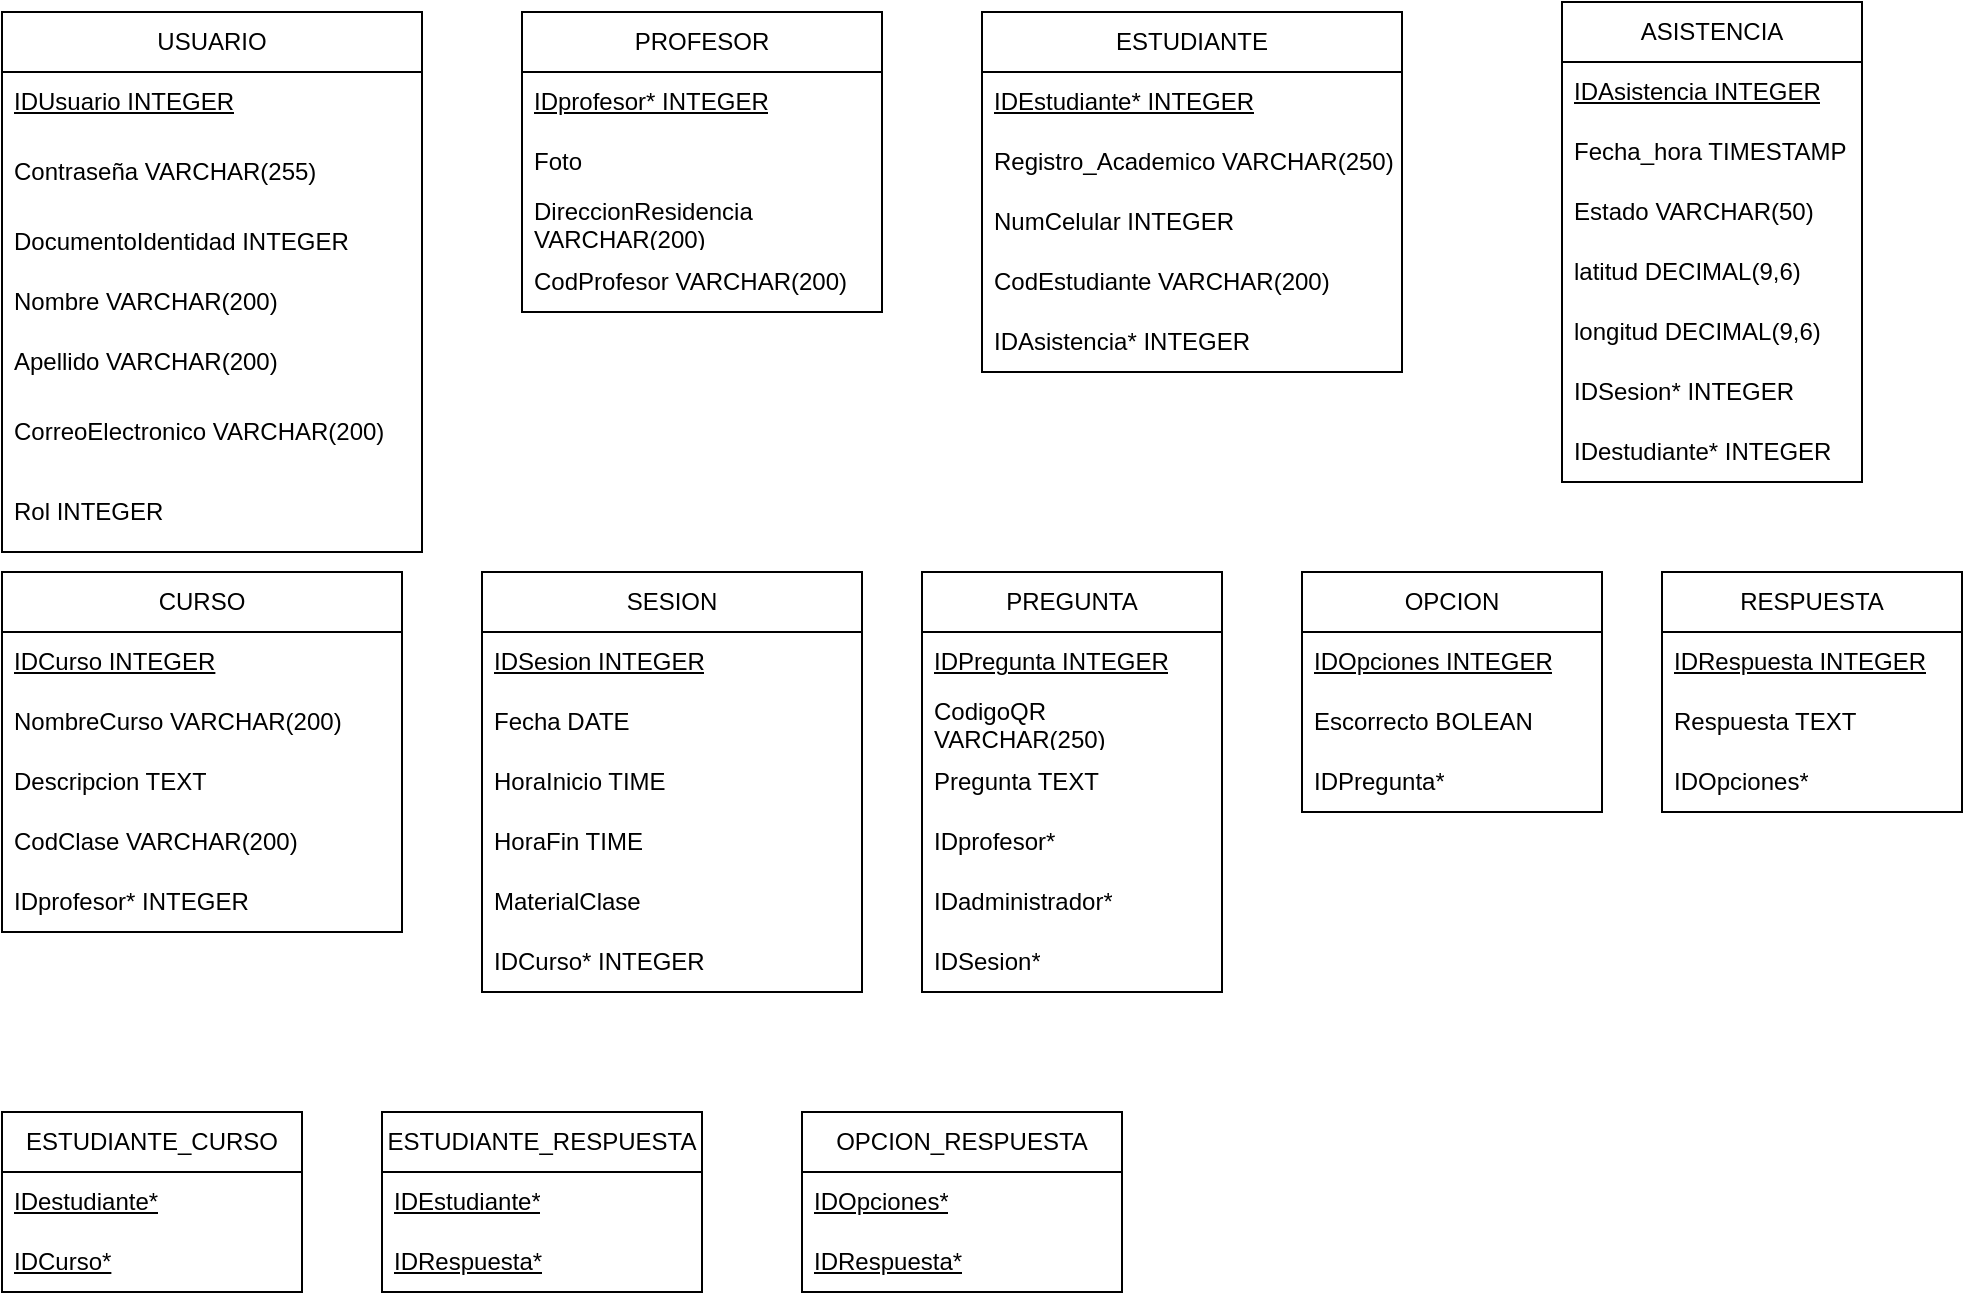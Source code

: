 <mxfile version="24.8.6">
  <diagram name="Página-1" id="GLOInuMciW0yPLB-ZYxE">
    <mxGraphModel dx="1434" dy="780" grid="1" gridSize="10" guides="1" tooltips="1" connect="1" arrows="1" fold="1" page="1" pageScale="1" pageWidth="1100" pageHeight="850" math="0" shadow="0">
      <root>
        <mxCell id="0" />
        <mxCell id="1" parent="0" />
        <mxCell id="ET4mKvIEI5imarmwZvSH-2" value="USUARIO" style="swimlane;fontStyle=0;childLayout=stackLayout;horizontal=1;startSize=30;horizontalStack=0;resizeParent=1;resizeParentMax=0;resizeLast=0;collapsible=1;marginBottom=0;whiteSpace=wrap;html=1;" parent="1" vertex="1">
          <mxGeometry x="70" y="55" width="210" height="270" as="geometry" />
        </mxCell>
        <mxCell id="ET4mKvIEI5imarmwZvSH-3" value="&lt;u&gt;IDUsuario INTEGER&lt;/u&gt;" style="text;strokeColor=none;fillColor=none;align=left;verticalAlign=middle;spacingLeft=4;spacingRight=4;overflow=hidden;points=[[0,0.5],[1,0.5]];portConstraint=eastwest;rotatable=0;whiteSpace=wrap;html=1;" parent="ET4mKvIEI5imarmwZvSH-2" vertex="1">
          <mxGeometry y="30" width="210" height="30" as="geometry" />
        </mxCell>
        <mxCell id="ET4mKvIEI5imarmwZvSH-4" value="Contraseña VARCHAR(255)" style="text;strokeColor=none;fillColor=none;align=left;verticalAlign=middle;spacingLeft=4;spacingRight=4;overflow=hidden;points=[[0,0.5],[1,0.5]];portConstraint=eastwest;rotatable=0;whiteSpace=wrap;html=1;" parent="ET4mKvIEI5imarmwZvSH-2" vertex="1">
          <mxGeometry y="60" width="210" height="40" as="geometry" />
        </mxCell>
        <mxCell id="ET4mKvIEI5imarmwZvSH-5" value="DocumentoIdentidad INTEGER" style="text;strokeColor=none;fillColor=none;align=left;verticalAlign=middle;spacingLeft=4;spacingRight=4;overflow=hidden;points=[[0,0.5],[1,0.5]];portConstraint=eastwest;rotatable=0;whiteSpace=wrap;html=1;" parent="ET4mKvIEI5imarmwZvSH-2" vertex="1">
          <mxGeometry y="100" width="210" height="30" as="geometry" />
        </mxCell>
        <mxCell id="ET4mKvIEI5imarmwZvSH-6" value="Nombre VARCHAR(200)" style="text;strokeColor=none;fillColor=none;align=left;verticalAlign=middle;spacingLeft=4;spacingRight=4;overflow=hidden;points=[[0,0.5],[1,0.5]];portConstraint=eastwest;rotatable=0;whiteSpace=wrap;html=1;" parent="ET4mKvIEI5imarmwZvSH-2" vertex="1">
          <mxGeometry y="130" width="210" height="30" as="geometry" />
        </mxCell>
        <mxCell id="8jRzYNmPMwV3x82Uc9PO-8" value="Apellido VARCHAR(200)" style="text;strokeColor=none;fillColor=none;align=left;verticalAlign=middle;spacingLeft=4;spacingRight=4;overflow=hidden;points=[[0,0.5],[1,0.5]];portConstraint=eastwest;rotatable=0;whiteSpace=wrap;html=1;" parent="ET4mKvIEI5imarmwZvSH-2" vertex="1">
          <mxGeometry y="160" width="210" height="30" as="geometry" />
        </mxCell>
        <mxCell id="ET4mKvIEI5imarmwZvSH-7" value="CorreoElectronico VARCHAR(200)" style="text;strokeColor=none;fillColor=none;align=left;verticalAlign=middle;spacingLeft=4;spacingRight=4;overflow=hidden;points=[[0,0.5],[1,0.5]];portConstraint=eastwest;rotatable=0;whiteSpace=wrap;html=1;" parent="ET4mKvIEI5imarmwZvSH-2" vertex="1">
          <mxGeometry y="190" width="210" height="40" as="geometry" />
        </mxCell>
        <mxCell id="doxV-q-uLm9k6LGpHwTZ-12" value="Rol INTEGER" style="text;strokeColor=none;fillColor=none;align=left;verticalAlign=middle;spacingLeft=4;spacingRight=4;overflow=hidden;points=[[0,0.5],[1,0.5]];portConstraint=eastwest;rotatable=0;whiteSpace=wrap;html=1;" vertex="1" parent="ET4mKvIEI5imarmwZvSH-2">
          <mxGeometry y="230" width="210" height="40" as="geometry" />
        </mxCell>
        <mxCell id="ET4mKvIEI5imarmwZvSH-18" value="PROFESOR" style="swimlane;fontStyle=0;childLayout=stackLayout;horizontal=1;startSize=30;horizontalStack=0;resizeParent=1;resizeParentMax=0;resizeLast=0;collapsible=1;marginBottom=0;whiteSpace=wrap;html=1;" parent="1" vertex="1">
          <mxGeometry x="330" y="55" width="180" height="150" as="geometry" />
        </mxCell>
        <mxCell id="ET4mKvIEI5imarmwZvSH-19" value="&lt;u&gt;IDprofesor* INTEGER&lt;/u&gt;" style="text;strokeColor=none;fillColor=none;align=left;verticalAlign=middle;spacingLeft=4;spacingRight=4;overflow=hidden;points=[[0,0.5],[1,0.5]];portConstraint=eastwest;rotatable=0;whiteSpace=wrap;html=1;" parent="ET4mKvIEI5imarmwZvSH-18" vertex="1">
          <mxGeometry y="30" width="180" height="30" as="geometry" />
        </mxCell>
        <mxCell id="ET4mKvIEI5imarmwZvSH-20" value="Foto&amp;nbsp;" style="text;strokeColor=none;fillColor=none;align=left;verticalAlign=middle;spacingLeft=4;spacingRight=4;overflow=hidden;points=[[0,0.5],[1,0.5]];portConstraint=eastwest;rotatable=0;whiteSpace=wrap;html=1;" parent="ET4mKvIEI5imarmwZvSH-18" vertex="1">
          <mxGeometry y="60" width="180" height="30" as="geometry" />
        </mxCell>
        <mxCell id="8jRzYNmPMwV3x82Uc9PO-9" value="DireccionResidencia VARCHAR(200)" style="text;strokeColor=none;fillColor=none;align=left;verticalAlign=middle;spacingLeft=4;spacingRight=4;overflow=hidden;points=[[0,0.5],[1,0.5]];portConstraint=eastwest;rotatable=0;whiteSpace=wrap;html=1;" parent="ET4mKvIEI5imarmwZvSH-18" vertex="1">
          <mxGeometry y="90" width="180" height="30" as="geometry" />
        </mxCell>
        <mxCell id="ET4mKvIEI5imarmwZvSH-37" value="CodProfesor VARCHAR(200)" style="text;strokeColor=none;fillColor=none;align=left;verticalAlign=middle;spacingLeft=4;spacingRight=4;overflow=hidden;points=[[0,0.5],[1,0.5]];portConstraint=eastwest;rotatable=0;whiteSpace=wrap;html=1;" parent="ET4mKvIEI5imarmwZvSH-18" vertex="1">
          <mxGeometry y="120" width="180" height="30" as="geometry" />
        </mxCell>
        <mxCell id="ET4mKvIEI5imarmwZvSH-24" value="ESTUDIANTE" style="swimlane;fontStyle=0;childLayout=stackLayout;horizontal=1;startSize=30;horizontalStack=0;resizeParent=1;resizeParentMax=0;resizeLast=0;collapsible=1;marginBottom=0;whiteSpace=wrap;html=1;" parent="1" vertex="1">
          <mxGeometry x="560" y="55" width="210" height="180" as="geometry" />
        </mxCell>
        <mxCell id="ET4mKvIEI5imarmwZvSH-25" value="&lt;u&gt;IDEstudiante* INTEGER&lt;/u&gt;" style="text;strokeColor=none;fillColor=none;align=left;verticalAlign=middle;spacingLeft=4;spacingRight=4;overflow=hidden;points=[[0,0.5],[1,0.5]];portConstraint=eastwest;rotatable=0;whiteSpace=wrap;html=1;" parent="ET4mKvIEI5imarmwZvSH-24" vertex="1">
          <mxGeometry y="30" width="210" height="30" as="geometry" />
        </mxCell>
        <mxCell id="ET4mKvIEI5imarmwZvSH-26" value="Registro_Academico VARCHAR(250)" style="text;strokeColor=none;fillColor=none;align=left;verticalAlign=middle;spacingLeft=4;spacingRight=4;overflow=hidden;points=[[0,0.5],[1,0.5]];portConstraint=eastwest;rotatable=0;whiteSpace=wrap;html=1;" parent="ET4mKvIEI5imarmwZvSH-24" vertex="1">
          <mxGeometry y="60" width="210" height="30" as="geometry" />
        </mxCell>
        <mxCell id="8jRzYNmPMwV3x82Uc9PO-10" value="NumCelular INTEGER" style="text;strokeColor=none;fillColor=none;align=left;verticalAlign=middle;spacingLeft=4;spacingRight=4;overflow=hidden;points=[[0,0.5],[1,0.5]];portConstraint=eastwest;rotatable=0;whiteSpace=wrap;html=1;" parent="ET4mKvIEI5imarmwZvSH-24" vertex="1">
          <mxGeometry y="90" width="210" height="30" as="geometry" />
        </mxCell>
        <mxCell id="ET4mKvIEI5imarmwZvSH-38" value="CodEstudiante VARCHAR(200)" style="text;strokeColor=none;fillColor=none;align=left;verticalAlign=middle;spacingLeft=4;spacingRight=4;overflow=hidden;points=[[0,0.5],[1,0.5]];portConstraint=eastwest;rotatable=0;whiteSpace=wrap;html=1;" parent="ET4mKvIEI5imarmwZvSH-24" vertex="1">
          <mxGeometry y="120" width="210" height="30" as="geometry" />
        </mxCell>
        <mxCell id="8jRzYNmPMwV3x82Uc9PO-32" value="IDAsistencia* INTEGER" style="text;strokeColor=none;fillColor=none;align=left;verticalAlign=middle;spacingLeft=4;spacingRight=4;overflow=hidden;points=[[0,0.5],[1,0.5]];portConstraint=eastwest;rotatable=0;whiteSpace=wrap;html=1;" parent="ET4mKvIEI5imarmwZvSH-24" vertex="1">
          <mxGeometry y="150" width="210" height="30" as="geometry" />
        </mxCell>
        <mxCell id="ET4mKvIEI5imarmwZvSH-28" value="CURSO" style="swimlane;fontStyle=0;childLayout=stackLayout;horizontal=1;startSize=30;horizontalStack=0;resizeParent=1;resizeParentMax=0;resizeLast=0;collapsible=1;marginBottom=0;whiteSpace=wrap;html=1;" parent="1" vertex="1">
          <mxGeometry x="70" y="335" width="200" height="180" as="geometry" />
        </mxCell>
        <mxCell id="ET4mKvIEI5imarmwZvSH-29" value="&lt;u&gt;IDCurso INTEGER&lt;/u&gt;" style="text;strokeColor=none;fillColor=none;align=left;verticalAlign=middle;spacingLeft=4;spacingRight=4;overflow=hidden;points=[[0,0.5],[1,0.5]];portConstraint=eastwest;rotatable=0;whiteSpace=wrap;html=1;" parent="ET4mKvIEI5imarmwZvSH-28" vertex="1">
          <mxGeometry y="30" width="200" height="30" as="geometry" />
        </mxCell>
        <mxCell id="ET4mKvIEI5imarmwZvSH-30" value="NombreCurso VARCHAR(200)" style="text;strokeColor=none;fillColor=none;align=left;verticalAlign=middle;spacingLeft=4;spacingRight=4;overflow=hidden;points=[[0,0.5],[1,0.5]];portConstraint=eastwest;rotatable=0;whiteSpace=wrap;html=1;" parent="ET4mKvIEI5imarmwZvSH-28" vertex="1">
          <mxGeometry y="60" width="200" height="30" as="geometry" />
        </mxCell>
        <mxCell id="ET4mKvIEI5imarmwZvSH-31" value="Descripcion TEXT" style="text;strokeColor=none;fillColor=none;align=left;verticalAlign=middle;spacingLeft=4;spacingRight=4;overflow=hidden;points=[[0,0.5],[1,0.5]];portConstraint=eastwest;rotatable=0;whiteSpace=wrap;html=1;" parent="ET4mKvIEI5imarmwZvSH-28" vertex="1">
          <mxGeometry y="90" width="200" height="30" as="geometry" />
        </mxCell>
        <mxCell id="ET4mKvIEI5imarmwZvSH-32" value="CodClase VARCHAR(200)" style="text;strokeColor=none;fillColor=none;align=left;verticalAlign=middle;spacingLeft=4;spacingRight=4;overflow=hidden;points=[[0,0.5],[1,0.5]];portConstraint=eastwest;rotatable=0;whiteSpace=wrap;html=1;" parent="ET4mKvIEI5imarmwZvSH-28" vertex="1">
          <mxGeometry y="120" width="200" height="30" as="geometry" />
        </mxCell>
        <mxCell id="ET4mKvIEI5imarmwZvSH-35" value="IDprofesor* INTEGER" style="text;strokeColor=none;fillColor=none;align=left;verticalAlign=middle;spacingLeft=4;spacingRight=4;overflow=hidden;points=[[0,0.5],[1,0.5]];portConstraint=eastwest;rotatable=0;whiteSpace=wrap;html=1;" parent="ET4mKvIEI5imarmwZvSH-28" vertex="1">
          <mxGeometry y="150" width="200" height="30" as="geometry" />
        </mxCell>
        <mxCell id="ET4mKvIEI5imarmwZvSH-39" value="PREGUNTA" style="swimlane;fontStyle=0;childLayout=stackLayout;horizontal=1;startSize=30;horizontalStack=0;resizeParent=1;resizeParentMax=0;resizeLast=0;collapsible=1;marginBottom=0;whiteSpace=wrap;html=1;" parent="1" vertex="1">
          <mxGeometry x="530" y="335" width="150" height="210" as="geometry" />
        </mxCell>
        <mxCell id="ET4mKvIEI5imarmwZvSH-40" value="&lt;u&gt;IDPregunta INTEGER&lt;/u&gt;" style="text;strokeColor=none;fillColor=none;align=left;verticalAlign=middle;spacingLeft=4;spacingRight=4;overflow=hidden;points=[[0,0.5],[1,0.5]];portConstraint=eastwest;rotatable=0;whiteSpace=wrap;html=1;" parent="ET4mKvIEI5imarmwZvSH-39" vertex="1">
          <mxGeometry y="30" width="150" height="30" as="geometry" />
        </mxCell>
        <mxCell id="ET4mKvIEI5imarmwZvSH-41" value="CodigoQR VARCHAR(250)" style="text;strokeColor=none;fillColor=none;align=left;verticalAlign=middle;spacingLeft=4;spacingRight=4;overflow=hidden;points=[[0,0.5],[1,0.5]];portConstraint=eastwest;rotatable=0;whiteSpace=wrap;html=1;" parent="ET4mKvIEI5imarmwZvSH-39" vertex="1">
          <mxGeometry y="60" width="150" height="30" as="geometry" />
        </mxCell>
        <mxCell id="ET4mKvIEI5imarmwZvSH-42" value="Pregunta TEXT" style="text;strokeColor=none;fillColor=none;align=left;verticalAlign=middle;spacingLeft=4;spacingRight=4;overflow=hidden;points=[[0,0.5],[1,0.5]];portConstraint=eastwest;rotatable=0;whiteSpace=wrap;html=1;" parent="ET4mKvIEI5imarmwZvSH-39" vertex="1">
          <mxGeometry y="90" width="150" height="30" as="geometry" />
        </mxCell>
        <mxCell id="ET4mKvIEI5imarmwZvSH-45" value="IDprofesor*" style="text;strokeColor=none;fillColor=none;align=left;verticalAlign=middle;spacingLeft=4;spacingRight=4;overflow=hidden;points=[[0,0.5],[1,0.5]];portConstraint=eastwest;rotatable=0;whiteSpace=wrap;html=1;" parent="ET4mKvIEI5imarmwZvSH-39" vertex="1">
          <mxGeometry y="120" width="150" height="30" as="geometry" />
        </mxCell>
        <mxCell id="ET4mKvIEI5imarmwZvSH-46" value="IDadministrador*" style="text;strokeColor=none;fillColor=none;align=left;verticalAlign=middle;spacingLeft=4;spacingRight=4;overflow=hidden;points=[[0,0.5],[1,0.5]];portConstraint=eastwest;rotatable=0;whiteSpace=wrap;html=1;" parent="ET4mKvIEI5imarmwZvSH-39" vertex="1">
          <mxGeometry y="150" width="150" height="30" as="geometry" />
        </mxCell>
        <mxCell id="8jRzYNmPMwV3x82Uc9PO-24" value="IDSesion*" style="text;strokeColor=none;fillColor=none;align=left;verticalAlign=middle;spacingLeft=4;spacingRight=4;overflow=hidden;points=[[0,0.5],[1,0.5]];portConstraint=eastwest;rotatable=0;whiteSpace=wrap;html=1;" parent="ET4mKvIEI5imarmwZvSH-39" vertex="1">
          <mxGeometry y="180" width="150" height="30" as="geometry" />
        </mxCell>
        <mxCell id="ET4mKvIEI5imarmwZvSH-61" value="ASISTENCIA" style="swimlane;fontStyle=0;childLayout=stackLayout;horizontal=1;startSize=30;horizontalStack=0;resizeParent=1;resizeParentMax=0;resizeLast=0;collapsible=1;marginBottom=0;whiteSpace=wrap;html=1;" parent="1" vertex="1">
          <mxGeometry x="850" y="50" width="150" height="240" as="geometry" />
        </mxCell>
        <mxCell id="ET4mKvIEI5imarmwZvSH-62" value="&lt;u&gt;IDAsistencia INTEGER&lt;/u&gt;" style="text;strokeColor=none;fillColor=none;align=left;verticalAlign=middle;spacingLeft=4;spacingRight=4;overflow=hidden;points=[[0,0.5],[1,0.5]];portConstraint=eastwest;rotatable=0;whiteSpace=wrap;html=1;" parent="ET4mKvIEI5imarmwZvSH-61" vertex="1">
          <mxGeometry y="30" width="150" height="30" as="geometry" />
        </mxCell>
        <mxCell id="ET4mKvIEI5imarmwZvSH-63" value="Fecha_hora TIMESTAMP" style="text;strokeColor=none;fillColor=none;align=left;verticalAlign=middle;spacingLeft=4;spacingRight=4;overflow=hidden;points=[[0,0.5],[1,0.5]];portConstraint=eastwest;rotatable=0;whiteSpace=wrap;html=1;" parent="ET4mKvIEI5imarmwZvSH-61" vertex="1">
          <mxGeometry y="60" width="150" height="30" as="geometry" />
        </mxCell>
        <mxCell id="ET4mKvIEI5imarmwZvSH-64" value="Estado VARCHAR(50)" style="text;strokeColor=none;fillColor=none;align=left;verticalAlign=middle;spacingLeft=4;spacingRight=4;overflow=hidden;points=[[0,0.5],[1,0.5]];portConstraint=eastwest;rotatable=0;whiteSpace=wrap;html=1;" parent="ET4mKvIEI5imarmwZvSH-61" vertex="1">
          <mxGeometry y="90" width="150" height="30" as="geometry" />
        </mxCell>
        <mxCell id="8jRzYNmPMwV3x82Uc9PO-22" value="latitud DECIMAL(9,6)" style="text;strokeColor=none;fillColor=none;align=left;verticalAlign=middle;spacingLeft=4;spacingRight=4;overflow=hidden;points=[[0,0.5],[1,0.5]];portConstraint=eastwest;rotatable=0;whiteSpace=wrap;html=1;" parent="ET4mKvIEI5imarmwZvSH-61" vertex="1">
          <mxGeometry y="120" width="150" height="30" as="geometry" />
        </mxCell>
        <mxCell id="8jRzYNmPMwV3x82Uc9PO-23" value="longitud DECIMAL(9,6)" style="text;strokeColor=none;fillColor=none;align=left;verticalAlign=middle;spacingLeft=4;spacingRight=4;overflow=hidden;points=[[0,0.5],[1,0.5]];portConstraint=eastwest;rotatable=0;whiteSpace=wrap;html=1;" parent="ET4mKvIEI5imarmwZvSH-61" vertex="1">
          <mxGeometry y="150" width="150" height="30" as="geometry" />
        </mxCell>
        <mxCell id="ET4mKvIEI5imarmwZvSH-65" value="IDSesion* INTEGER" style="text;strokeColor=none;fillColor=none;align=left;verticalAlign=middle;spacingLeft=4;spacingRight=4;overflow=hidden;points=[[0,0.5],[1,0.5]];portConstraint=eastwest;rotatable=0;whiteSpace=wrap;html=1;" parent="ET4mKvIEI5imarmwZvSH-61" vertex="1">
          <mxGeometry y="180" width="150" height="30" as="geometry" />
        </mxCell>
        <mxCell id="ET4mKvIEI5imarmwZvSH-66" value="IDestudiante* INTEGER" style="text;strokeColor=none;fillColor=none;align=left;verticalAlign=middle;spacingLeft=4;spacingRight=4;overflow=hidden;points=[[0,0.5],[1,0.5]];portConstraint=eastwest;rotatable=0;whiteSpace=wrap;html=1;" parent="ET4mKvIEI5imarmwZvSH-61" vertex="1">
          <mxGeometry y="210" width="150" height="30" as="geometry" />
        </mxCell>
        <mxCell id="ET4mKvIEI5imarmwZvSH-67" value="ESTUDIANTE_CURSO" style="swimlane;fontStyle=0;childLayout=stackLayout;horizontal=1;startSize=30;horizontalStack=0;resizeParent=1;resizeParentMax=0;resizeLast=0;collapsible=1;marginBottom=0;whiteSpace=wrap;html=1;" parent="1" vertex="1">
          <mxGeometry x="70" y="605" width="150" height="90" as="geometry" />
        </mxCell>
        <mxCell id="ET4mKvIEI5imarmwZvSH-68" value="&lt;u&gt;IDestudiante*&lt;/u&gt;" style="text;strokeColor=none;fillColor=none;align=left;verticalAlign=middle;spacingLeft=4;spacingRight=4;overflow=hidden;points=[[0,0.5],[1,0.5]];portConstraint=eastwest;rotatable=0;whiteSpace=wrap;html=1;" parent="ET4mKvIEI5imarmwZvSH-67" vertex="1">
          <mxGeometry y="30" width="150" height="30" as="geometry" />
        </mxCell>
        <mxCell id="ET4mKvIEI5imarmwZvSH-72" value="&lt;u&gt;IDCurso*&lt;/u&gt;" style="text;strokeColor=none;fillColor=none;align=left;verticalAlign=middle;spacingLeft=4;spacingRight=4;overflow=hidden;points=[[0,0.5],[1,0.5]];portConstraint=eastwest;rotatable=0;whiteSpace=wrap;html=1;" parent="ET4mKvIEI5imarmwZvSH-67" vertex="1">
          <mxGeometry y="60" width="150" height="30" as="geometry" />
        </mxCell>
        <mxCell id="ET4mKvIEI5imarmwZvSH-73" value="ESTUDIANTE_RESPUESTA" style="swimlane;fontStyle=0;childLayout=stackLayout;horizontal=1;startSize=30;horizontalStack=0;resizeParent=1;resizeParentMax=0;resizeLast=0;collapsible=1;marginBottom=0;whiteSpace=wrap;html=1;" parent="1" vertex="1">
          <mxGeometry x="260" y="605" width="160" height="90" as="geometry" />
        </mxCell>
        <mxCell id="ET4mKvIEI5imarmwZvSH-74" value="&lt;u&gt;IDEstudiante*&lt;/u&gt;" style="text;strokeColor=none;fillColor=none;align=left;verticalAlign=middle;spacingLeft=4;spacingRight=4;overflow=hidden;points=[[0,0.5],[1,0.5]];portConstraint=eastwest;rotatable=0;whiteSpace=wrap;html=1;" parent="ET4mKvIEI5imarmwZvSH-73" vertex="1">
          <mxGeometry y="30" width="160" height="30" as="geometry" />
        </mxCell>
        <mxCell id="ET4mKvIEI5imarmwZvSH-75" value="&lt;u&gt;IDRespuesta*&lt;/u&gt;" style="text;strokeColor=none;fillColor=none;align=left;verticalAlign=middle;spacingLeft=4;spacingRight=4;overflow=hidden;points=[[0,0.5],[1,0.5]];portConstraint=eastwest;rotatable=0;whiteSpace=wrap;html=1;" parent="ET4mKvIEI5imarmwZvSH-73" vertex="1">
          <mxGeometry y="60" width="160" height="30" as="geometry" />
        </mxCell>
        <mxCell id="8jRzYNmPMwV3x82Uc9PO-11" value="SESION" style="swimlane;fontStyle=0;childLayout=stackLayout;horizontal=1;startSize=30;horizontalStack=0;resizeParent=1;resizeParentMax=0;resizeLast=0;collapsible=1;marginBottom=0;whiteSpace=wrap;html=1;" parent="1" vertex="1">
          <mxGeometry x="310" y="335" width="190" height="210" as="geometry" />
        </mxCell>
        <mxCell id="8jRzYNmPMwV3x82Uc9PO-12" value="&lt;u&gt;IDSesion INTEGER&lt;/u&gt;" style="text;strokeColor=none;fillColor=none;align=left;verticalAlign=middle;spacingLeft=4;spacingRight=4;overflow=hidden;points=[[0,0.5],[1,0.5]];portConstraint=eastwest;rotatable=0;whiteSpace=wrap;html=1;" parent="8jRzYNmPMwV3x82Uc9PO-11" vertex="1">
          <mxGeometry y="30" width="190" height="30" as="geometry" />
        </mxCell>
        <mxCell id="8jRzYNmPMwV3x82Uc9PO-13" value="Fecha DATE" style="text;strokeColor=none;fillColor=none;align=left;verticalAlign=middle;spacingLeft=4;spacingRight=4;overflow=hidden;points=[[0,0.5],[1,0.5]];portConstraint=eastwest;rotatable=0;whiteSpace=wrap;html=1;" parent="8jRzYNmPMwV3x82Uc9PO-11" vertex="1">
          <mxGeometry y="60" width="190" height="30" as="geometry" />
        </mxCell>
        <mxCell id="8jRzYNmPMwV3x82Uc9PO-14" value="HoraInicio TIME" style="text;strokeColor=none;fillColor=none;align=left;verticalAlign=middle;spacingLeft=4;spacingRight=4;overflow=hidden;points=[[0,0.5],[1,0.5]];portConstraint=eastwest;rotatable=0;whiteSpace=wrap;html=1;" parent="8jRzYNmPMwV3x82Uc9PO-11" vertex="1">
          <mxGeometry y="90" width="190" height="30" as="geometry" />
        </mxCell>
        <mxCell id="8jRzYNmPMwV3x82Uc9PO-15" value="HoraFin TIME" style="text;strokeColor=none;fillColor=none;align=left;verticalAlign=middle;spacingLeft=4;spacingRight=4;overflow=hidden;points=[[0,0.5],[1,0.5]];portConstraint=eastwest;rotatable=0;whiteSpace=wrap;html=1;" parent="8jRzYNmPMwV3x82Uc9PO-11" vertex="1">
          <mxGeometry y="120" width="190" height="30" as="geometry" />
        </mxCell>
        <mxCell id="8jRzYNmPMwV3x82Uc9PO-17" value="MaterialClase" style="text;strokeColor=none;fillColor=none;align=left;verticalAlign=middle;spacingLeft=4;spacingRight=4;overflow=hidden;points=[[0,0.5],[1,0.5]];portConstraint=eastwest;rotatable=0;whiteSpace=wrap;html=1;" parent="8jRzYNmPMwV3x82Uc9PO-11" vertex="1">
          <mxGeometry y="150" width="190" height="30" as="geometry" />
        </mxCell>
        <mxCell id="8jRzYNmPMwV3x82Uc9PO-16" value="IDCurso* INTEGER" style="text;strokeColor=none;fillColor=none;align=left;verticalAlign=middle;spacingLeft=4;spacingRight=4;overflow=hidden;points=[[0,0.5],[1,0.5]];portConstraint=eastwest;rotatable=0;whiteSpace=wrap;html=1;" parent="8jRzYNmPMwV3x82Uc9PO-11" vertex="1">
          <mxGeometry y="180" width="190" height="30" as="geometry" />
        </mxCell>
        <mxCell id="8jRzYNmPMwV3x82Uc9PO-25" value="RESPUESTA" style="swimlane;fontStyle=0;childLayout=stackLayout;horizontal=1;startSize=30;horizontalStack=0;resizeParent=1;resizeParentMax=0;resizeLast=0;collapsible=1;marginBottom=0;whiteSpace=wrap;html=1;" parent="1" vertex="1">
          <mxGeometry x="900" y="335" width="150" height="120" as="geometry" />
        </mxCell>
        <mxCell id="8jRzYNmPMwV3x82Uc9PO-26" value="&lt;u&gt;IDRespuesta INTEGER&lt;/u&gt;" style="text;strokeColor=none;fillColor=none;align=left;verticalAlign=middle;spacingLeft=4;spacingRight=4;overflow=hidden;points=[[0,0.5],[1,0.5]];portConstraint=eastwest;rotatable=0;whiteSpace=wrap;html=1;" parent="8jRzYNmPMwV3x82Uc9PO-25" vertex="1">
          <mxGeometry y="30" width="150" height="30" as="geometry" />
        </mxCell>
        <mxCell id="8jRzYNmPMwV3x82Uc9PO-28" value="Respuesta TEXT" style="text;strokeColor=none;fillColor=none;align=left;verticalAlign=middle;spacingLeft=4;spacingRight=4;overflow=hidden;points=[[0,0.5],[1,0.5]];portConstraint=eastwest;rotatable=0;whiteSpace=wrap;html=1;" parent="8jRzYNmPMwV3x82Uc9PO-25" vertex="1">
          <mxGeometry y="60" width="150" height="30" as="geometry" />
        </mxCell>
        <mxCell id="8jRzYNmPMwV3x82Uc9PO-29" value="IDOpciones*" style="text;strokeColor=none;fillColor=none;align=left;verticalAlign=middle;spacingLeft=4;spacingRight=4;overflow=hidden;points=[[0,0.5],[1,0.5]];portConstraint=eastwest;rotatable=0;whiteSpace=wrap;html=1;" parent="8jRzYNmPMwV3x82Uc9PO-25" vertex="1">
          <mxGeometry y="90" width="150" height="30" as="geometry" />
        </mxCell>
        <mxCell id="doxV-q-uLm9k6LGpHwTZ-1" value="OPCION" style="swimlane;fontStyle=0;childLayout=stackLayout;horizontal=1;startSize=30;horizontalStack=0;resizeParent=1;resizeParentMax=0;resizeLast=0;collapsible=1;marginBottom=0;whiteSpace=wrap;html=1;" vertex="1" parent="1">
          <mxGeometry x="720" y="335" width="150" height="120" as="geometry" />
        </mxCell>
        <mxCell id="doxV-q-uLm9k6LGpHwTZ-2" value="&lt;u&gt;IDOpciones INTEGER&lt;/u&gt;" style="text;strokeColor=none;fillColor=none;align=left;verticalAlign=middle;spacingLeft=4;spacingRight=4;overflow=hidden;points=[[0,0.5],[1,0.5]];portConstraint=eastwest;rotatable=0;whiteSpace=wrap;html=1;" vertex="1" parent="doxV-q-uLm9k6LGpHwTZ-1">
          <mxGeometry y="30" width="150" height="30" as="geometry" />
        </mxCell>
        <mxCell id="doxV-q-uLm9k6LGpHwTZ-3" value="Escorrecto BOLEAN" style="text;strokeColor=none;fillColor=none;align=left;verticalAlign=middle;spacingLeft=4;spacingRight=4;overflow=hidden;points=[[0,0.5],[1,0.5]];portConstraint=eastwest;rotatable=0;whiteSpace=wrap;html=1;" vertex="1" parent="doxV-q-uLm9k6LGpHwTZ-1">
          <mxGeometry y="60" width="150" height="30" as="geometry" />
        </mxCell>
        <mxCell id="doxV-q-uLm9k6LGpHwTZ-4" value="IDPregunta*" style="text;strokeColor=none;fillColor=none;align=left;verticalAlign=middle;spacingLeft=4;spacingRight=4;overflow=hidden;points=[[0,0.5],[1,0.5]];portConstraint=eastwest;rotatable=0;whiteSpace=wrap;html=1;" vertex="1" parent="doxV-q-uLm9k6LGpHwTZ-1">
          <mxGeometry y="90" width="150" height="30" as="geometry" />
        </mxCell>
        <mxCell id="doxV-q-uLm9k6LGpHwTZ-9" value="OPCION_RESPUESTA" style="swimlane;fontStyle=0;childLayout=stackLayout;horizontal=1;startSize=30;horizontalStack=0;resizeParent=1;resizeParentMax=0;resizeLast=0;collapsible=1;marginBottom=0;whiteSpace=wrap;html=1;" vertex="1" parent="1">
          <mxGeometry x="470" y="605" width="160" height="90" as="geometry" />
        </mxCell>
        <mxCell id="doxV-q-uLm9k6LGpHwTZ-10" value="&lt;u&gt;IDOpciones*&lt;/u&gt;" style="text;strokeColor=none;fillColor=none;align=left;verticalAlign=middle;spacingLeft=4;spacingRight=4;overflow=hidden;points=[[0,0.5],[1,0.5]];portConstraint=eastwest;rotatable=0;whiteSpace=wrap;html=1;" vertex="1" parent="doxV-q-uLm9k6LGpHwTZ-9">
          <mxGeometry y="30" width="160" height="30" as="geometry" />
        </mxCell>
        <mxCell id="doxV-q-uLm9k6LGpHwTZ-11" value="&lt;u&gt;IDRespuesta*&lt;/u&gt;" style="text;strokeColor=none;fillColor=none;align=left;verticalAlign=middle;spacingLeft=4;spacingRight=4;overflow=hidden;points=[[0,0.5],[1,0.5]];portConstraint=eastwest;rotatable=0;whiteSpace=wrap;html=1;" vertex="1" parent="doxV-q-uLm9k6LGpHwTZ-9">
          <mxGeometry y="60" width="160" height="30" as="geometry" />
        </mxCell>
      </root>
    </mxGraphModel>
  </diagram>
</mxfile>
